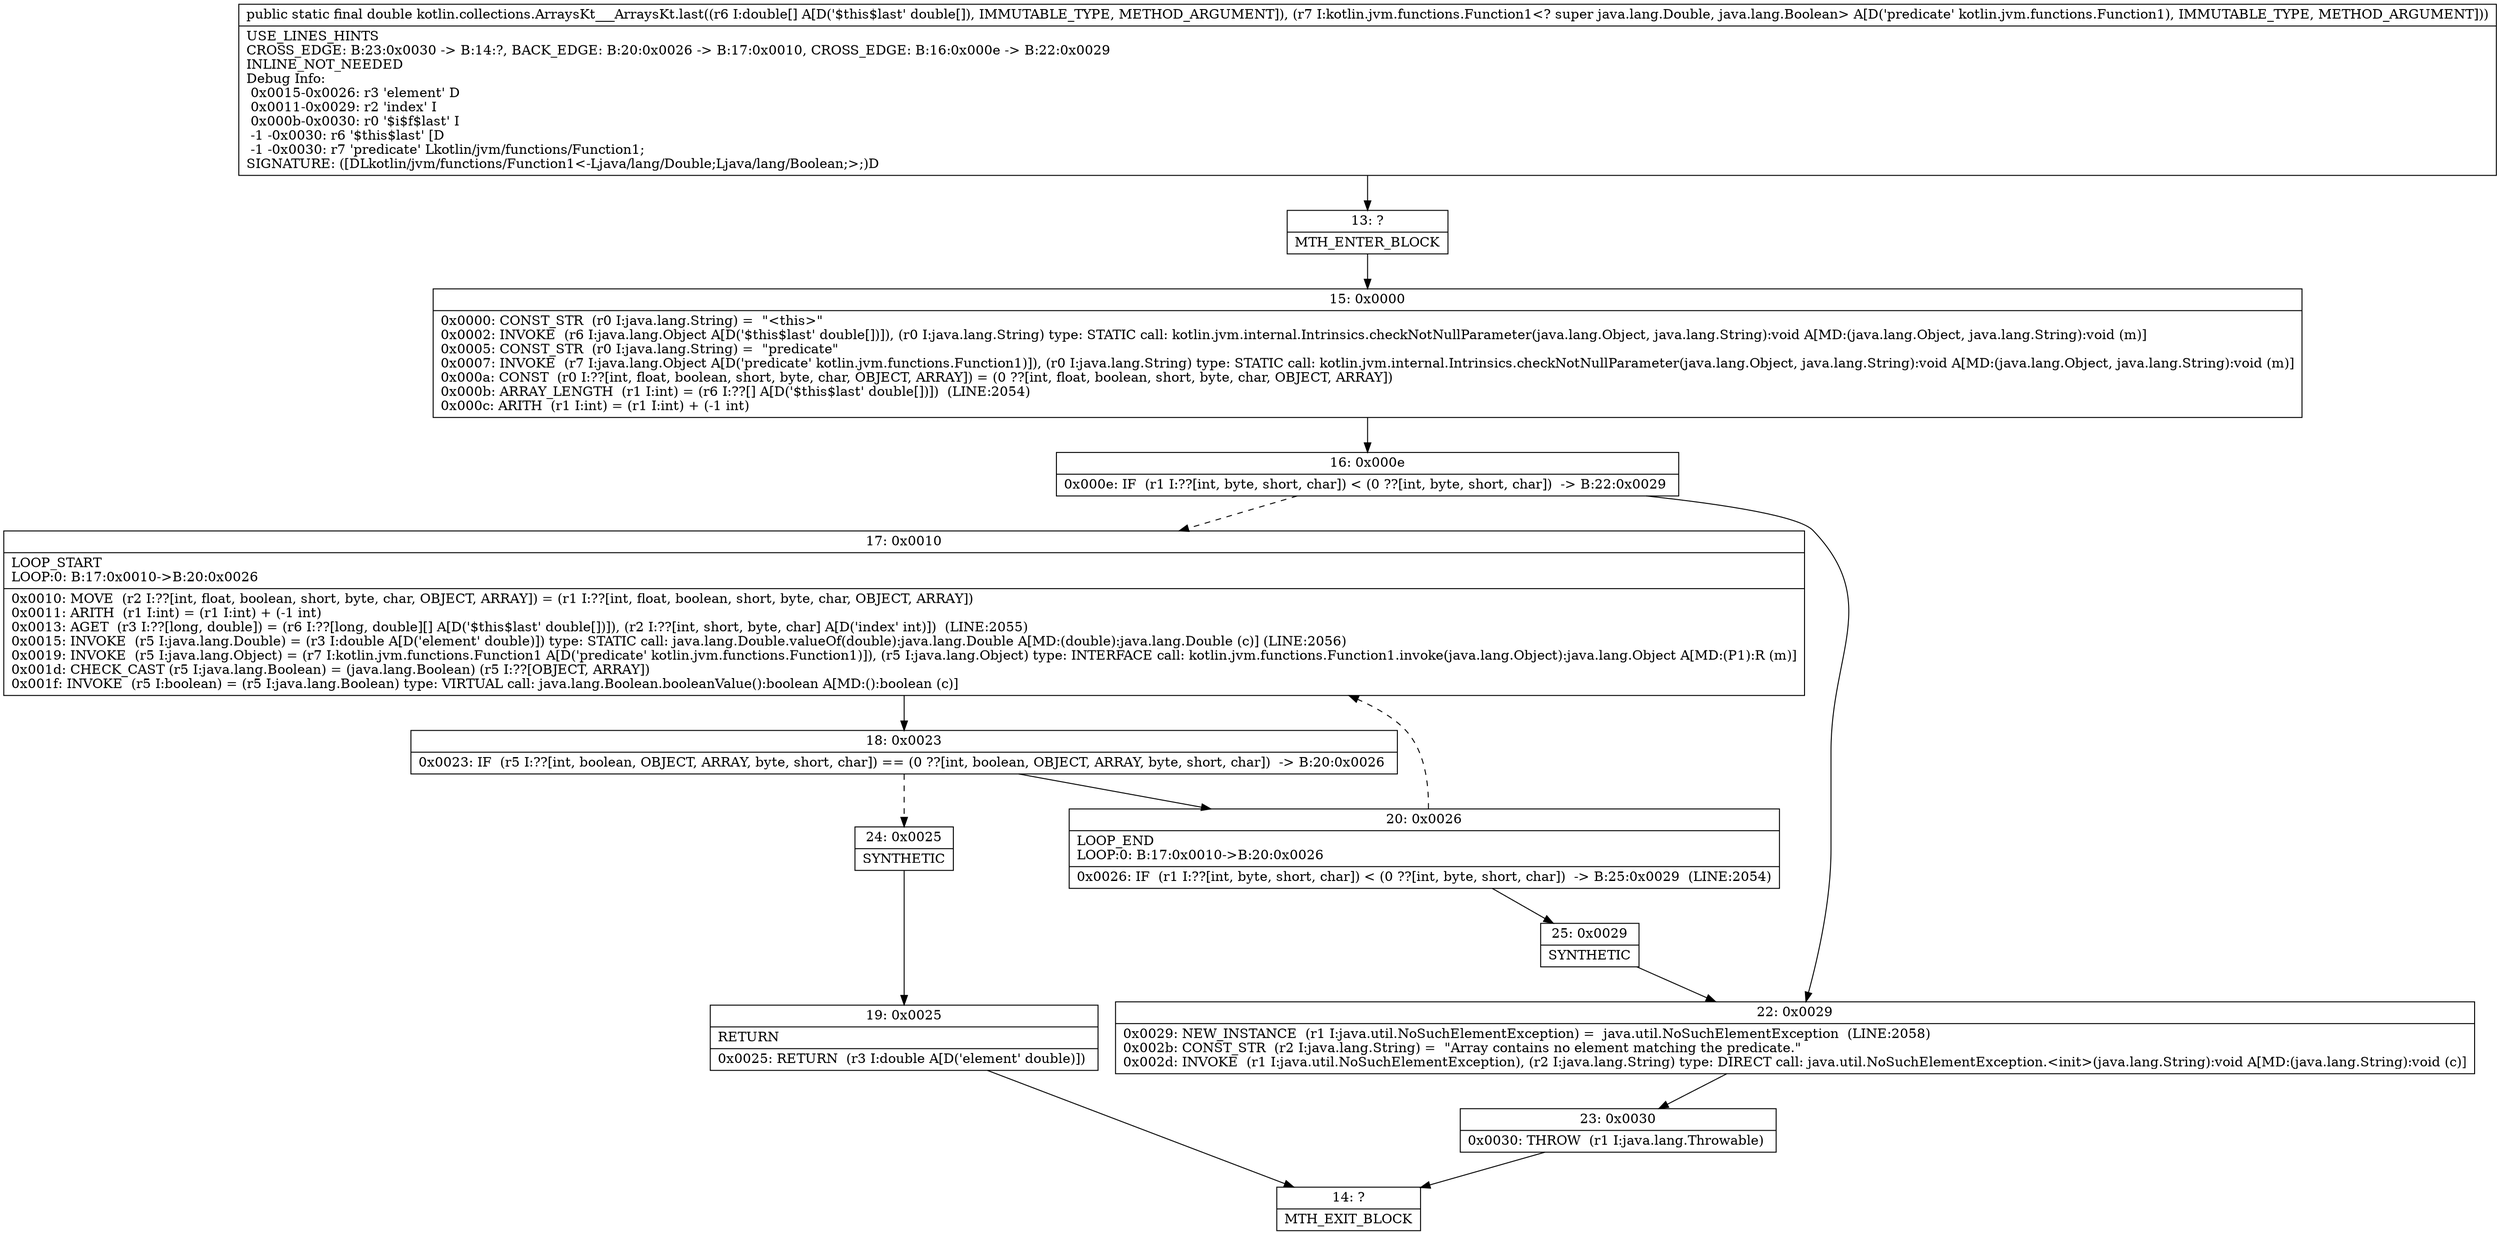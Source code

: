 digraph "CFG forkotlin.collections.ArraysKt___ArraysKt.last([DLkotlin\/jvm\/functions\/Function1;)D" {
Node_13 [shape=record,label="{13\:\ ?|MTH_ENTER_BLOCK\l}"];
Node_15 [shape=record,label="{15\:\ 0x0000|0x0000: CONST_STR  (r0 I:java.lang.String) =  \"\<this\>\" \l0x0002: INVOKE  (r6 I:java.lang.Object A[D('$this$last' double[])]), (r0 I:java.lang.String) type: STATIC call: kotlin.jvm.internal.Intrinsics.checkNotNullParameter(java.lang.Object, java.lang.String):void A[MD:(java.lang.Object, java.lang.String):void (m)]\l0x0005: CONST_STR  (r0 I:java.lang.String) =  \"predicate\" \l0x0007: INVOKE  (r7 I:java.lang.Object A[D('predicate' kotlin.jvm.functions.Function1)]), (r0 I:java.lang.String) type: STATIC call: kotlin.jvm.internal.Intrinsics.checkNotNullParameter(java.lang.Object, java.lang.String):void A[MD:(java.lang.Object, java.lang.String):void (m)]\l0x000a: CONST  (r0 I:??[int, float, boolean, short, byte, char, OBJECT, ARRAY]) = (0 ??[int, float, boolean, short, byte, char, OBJECT, ARRAY]) \l0x000b: ARRAY_LENGTH  (r1 I:int) = (r6 I:??[] A[D('$this$last' double[])])  (LINE:2054)\l0x000c: ARITH  (r1 I:int) = (r1 I:int) + (\-1 int) \l}"];
Node_16 [shape=record,label="{16\:\ 0x000e|0x000e: IF  (r1 I:??[int, byte, short, char]) \< (0 ??[int, byte, short, char])  \-\> B:22:0x0029 \l}"];
Node_17 [shape=record,label="{17\:\ 0x0010|LOOP_START\lLOOP:0: B:17:0x0010\-\>B:20:0x0026\l|0x0010: MOVE  (r2 I:??[int, float, boolean, short, byte, char, OBJECT, ARRAY]) = (r1 I:??[int, float, boolean, short, byte, char, OBJECT, ARRAY]) \l0x0011: ARITH  (r1 I:int) = (r1 I:int) + (\-1 int) \l0x0013: AGET  (r3 I:??[long, double]) = (r6 I:??[long, double][] A[D('$this$last' double[])]), (r2 I:??[int, short, byte, char] A[D('index' int)])  (LINE:2055)\l0x0015: INVOKE  (r5 I:java.lang.Double) = (r3 I:double A[D('element' double)]) type: STATIC call: java.lang.Double.valueOf(double):java.lang.Double A[MD:(double):java.lang.Double (c)] (LINE:2056)\l0x0019: INVOKE  (r5 I:java.lang.Object) = (r7 I:kotlin.jvm.functions.Function1 A[D('predicate' kotlin.jvm.functions.Function1)]), (r5 I:java.lang.Object) type: INTERFACE call: kotlin.jvm.functions.Function1.invoke(java.lang.Object):java.lang.Object A[MD:(P1):R (m)]\l0x001d: CHECK_CAST (r5 I:java.lang.Boolean) = (java.lang.Boolean) (r5 I:??[OBJECT, ARRAY]) \l0x001f: INVOKE  (r5 I:boolean) = (r5 I:java.lang.Boolean) type: VIRTUAL call: java.lang.Boolean.booleanValue():boolean A[MD:():boolean (c)]\l}"];
Node_18 [shape=record,label="{18\:\ 0x0023|0x0023: IF  (r5 I:??[int, boolean, OBJECT, ARRAY, byte, short, char]) == (0 ??[int, boolean, OBJECT, ARRAY, byte, short, char])  \-\> B:20:0x0026 \l}"];
Node_20 [shape=record,label="{20\:\ 0x0026|LOOP_END\lLOOP:0: B:17:0x0010\-\>B:20:0x0026\l|0x0026: IF  (r1 I:??[int, byte, short, char]) \< (0 ??[int, byte, short, char])  \-\> B:25:0x0029  (LINE:2054)\l}"];
Node_25 [shape=record,label="{25\:\ 0x0029|SYNTHETIC\l}"];
Node_24 [shape=record,label="{24\:\ 0x0025|SYNTHETIC\l}"];
Node_19 [shape=record,label="{19\:\ 0x0025|RETURN\l|0x0025: RETURN  (r3 I:double A[D('element' double)]) \l}"];
Node_14 [shape=record,label="{14\:\ ?|MTH_EXIT_BLOCK\l}"];
Node_22 [shape=record,label="{22\:\ 0x0029|0x0029: NEW_INSTANCE  (r1 I:java.util.NoSuchElementException) =  java.util.NoSuchElementException  (LINE:2058)\l0x002b: CONST_STR  (r2 I:java.lang.String) =  \"Array contains no element matching the predicate.\" \l0x002d: INVOKE  (r1 I:java.util.NoSuchElementException), (r2 I:java.lang.String) type: DIRECT call: java.util.NoSuchElementException.\<init\>(java.lang.String):void A[MD:(java.lang.String):void (c)]\l}"];
Node_23 [shape=record,label="{23\:\ 0x0030|0x0030: THROW  (r1 I:java.lang.Throwable) \l}"];
MethodNode[shape=record,label="{public static final double kotlin.collections.ArraysKt___ArraysKt.last((r6 I:double[] A[D('$this$last' double[]), IMMUTABLE_TYPE, METHOD_ARGUMENT]), (r7 I:kotlin.jvm.functions.Function1\<? super java.lang.Double, java.lang.Boolean\> A[D('predicate' kotlin.jvm.functions.Function1), IMMUTABLE_TYPE, METHOD_ARGUMENT]))  | USE_LINES_HINTS\lCROSS_EDGE: B:23:0x0030 \-\> B:14:?, BACK_EDGE: B:20:0x0026 \-\> B:17:0x0010, CROSS_EDGE: B:16:0x000e \-\> B:22:0x0029\lINLINE_NOT_NEEDED\lDebug Info:\l  0x0015\-0x0026: r3 'element' D\l  0x0011\-0x0029: r2 'index' I\l  0x000b\-0x0030: r0 '$i$f$last' I\l  \-1 \-0x0030: r6 '$this$last' [D\l  \-1 \-0x0030: r7 'predicate' Lkotlin\/jvm\/functions\/Function1;\lSIGNATURE: ([DLkotlin\/jvm\/functions\/Function1\<\-Ljava\/lang\/Double;Ljava\/lang\/Boolean;\>;)D\l}"];
MethodNode -> Node_13;Node_13 -> Node_15;
Node_15 -> Node_16;
Node_16 -> Node_17[style=dashed];
Node_16 -> Node_22;
Node_17 -> Node_18;
Node_18 -> Node_20;
Node_18 -> Node_24[style=dashed];
Node_20 -> Node_17[style=dashed];
Node_20 -> Node_25;
Node_25 -> Node_22;
Node_24 -> Node_19;
Node_19 -> Node_14;
Node_22 -> Node_23;
Node_23 -> Node_14;
}

